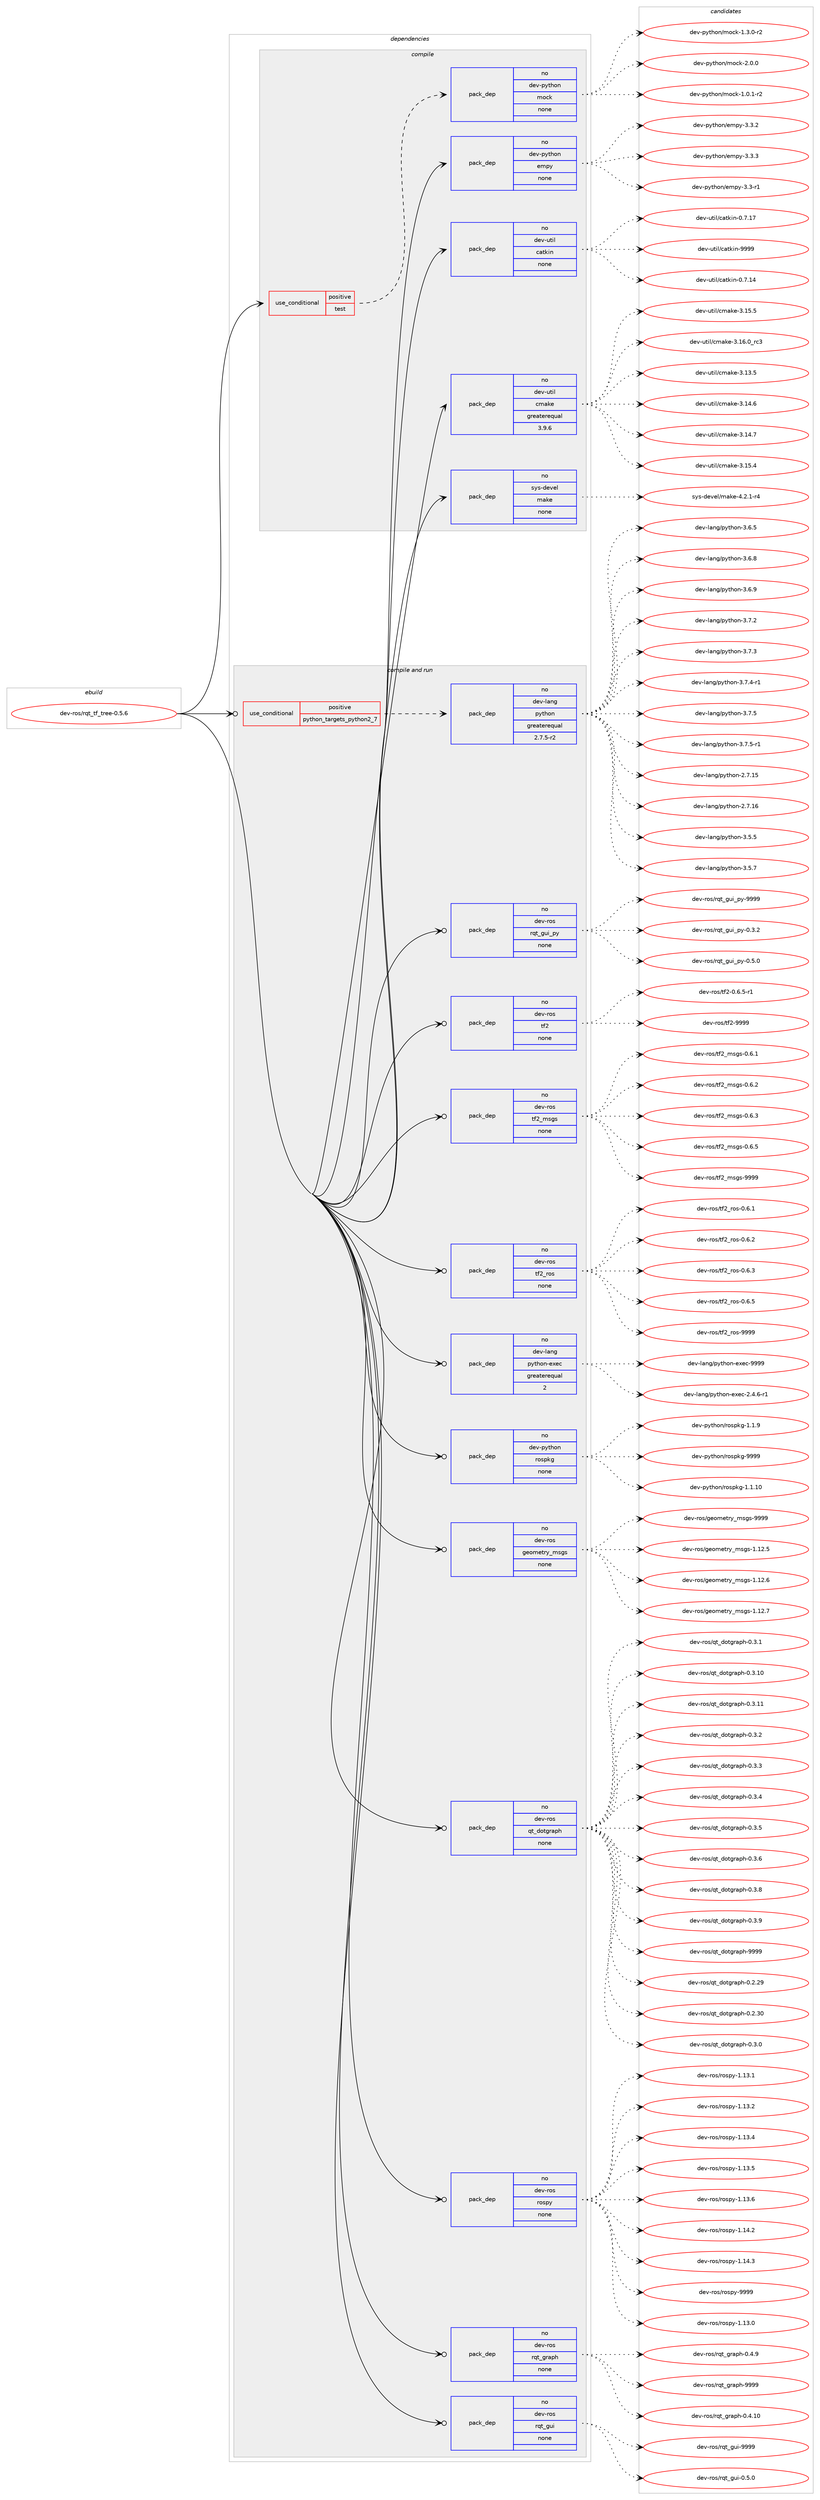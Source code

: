 digraph prolog {

# *************
# Graph options
# *************

newrank=true;
concentrate=true;
compound=true;
graph [rankdir=LR,fontname=Helvetica,fontsize=10,ranksep=1.5];#, ranksep=2.5, nodesep=0.2];
edge  [arrowhead=vee];
node  [fontname=Helvetica,fontsize=10];

# **********
# The ebuild
# **********

subgraph cluster_leftcol {
color=gray;
rank=same;
label=<<i>ebuild</i>>;
id [label="dev-ros/rqt_tf_tree-0.5.6", color=red, width=4, href="../dev-ros/rqt_tf_tree-0.5.6.svg"];
}

# ****************
# The dependencies
# ****************

subgraph cluster_midcol {
color=gray;
label=<<i>dependencies</i>>;
subgraph cluster_compile {
fillcolor="#eeeeee";
style=filled;
label=<<i>compile</i>>;
subgraph cond155335 {
dependency666391 [label=<<TABLE BORDER="0" CELLBORDER="1" CELLSPACING="0" CELLPADDING="4"><TR><TD ROWSPAN="3" CELLPADDING="10">use_conditional</TD></TR><TR><TD>positive</TD></TR><TR><TD>test</TD></TR></TABLE>>, shape=none, color=red];
subgraph pack499150 {
dependency666392 [label=<<TABLE BORDER="0" CELLBORDER="1" CELLSPACING="0" CELLPADDING="4" WIDTH="220"><TR><TD ROWSPAN="6" CELLPADDING="30">pack_dep</TD></TR><TR><TD WIDTH="110">no</TD></TR><TR><TD>dev-python</TD></TR><TR><TD>mock</TD></TR><TR><TD>none</TD></TR><TR><TD></TD></TR></TABLE>>, shape=none, color=blue];
}
dependency666391:e -> dependency666392:w [weight=20,style="dashed",arrowhead="vee"];
}
id:e -> dependency666391:w [weight=20,style="solid",arrowhead="vee"];
subgraph pack499151 {
dependency666393 [label=<<TABLE BORDER="0" CELLBORDER="1" CELLSPACING="0" CELLPADDING="4" WIDTH="220"><TR><TD ROWSPAN="6" CELLPADDING="30">pack_dep</TD></TR><TR><TD WIDTH="110">no</TD></TR><TR><TD>dev-python</TD></TR><TR><TD>empy</TD></TR><TR><TD>none</TD></TR><TR><TD></TD></TR></TABLE>>, shape=none, color=blue];
}
id:e -> dependency666393:w [weight=20,style="solid",arrowhead="vee"];
subgraph pack499152 {
dependency666394 [label=<<TABLE BORDER="0" CELLBORDER="1" CELLSPACING="0" CELLPADDING="4" WIDTH="220"><TR><TD ROWSPAN="6" CELLPADDING="30">pack_dep</TD></TR><TR><TD WIDTH="110">no</TD></TR><TR><TD>dev-util</TD></TR><TR><TD>catkin</TD></TR><TR><TD>none</TD></TR><TR><TD></TD></TR></TABLE>>, shape=none, color=blue];
}
id:e -> dependency666394:w [weight=20,style="solid",arrowhead="vee"];
subgraph pack499153 {
dependency666395 [label=<<TABLE BORDER="0" CELLBORDER="1" CELLSPACING="0" CELLPADDING="4" WIDTH="220"><TR><TD ROWSPAN="6" CELLPADDING="30">pack_dep</TD></TR><TR><TD WIDTH="110">no</TD></TR><TR><TD>dev-util</TD></TR><TR><TD>cmake</TD></TR><TR><TD>greaterequal</TD></TR><TR><TD>3.9.6</TD></TR></TABLE>>, shape=none, color=blue];
}
id:e -> dependency666395:w [weight=20,style="solid",arrowhead="vee"];
subgraph pack499154 {
dependency666396 [label=<<TABLE BORDER="0" CELLBORDER="1" CELLSPACING="0" CELLPADDING="4" WIDTH="220"><TR><TD ROWSPAN="6" CELLPADDING="30">pack_dep</TD></TR><TR><TD WIDTH="110">no</TD></TR><TR><TD>sys-devel</TD></TR><TR><TD>make</TD></TR><TR><TD>none</TD></TR><TR><TD></TD></TR></TABLE>>, shape=none, color=blue];
}
id:e -> dependency666396:w [weight=20,style="solid",arrowhead="vee"];
}
subgraph cluster_compileandrun {
fillcolor="#eeeeee";
style=filled;
label=<<i>compile and run</i>>;
subgraph cond155336 {
dependency666397 [label=<<TABLE BORDER="0" CELLBORDER="1" CELLSPACING="0" CELLPADDING="4"><TR><TD ROWSPAN="3" CELLPADDING="10">use_conditional</TD></TR><TR><TD>positive</TD></TR><TR><TD>python_targets_python2_7</TD></TR></TABLE>>, shape=none, color=red];
subgraph pack499155 {
dependency666398 [label=<<TABLE BORDER="0" CELLBORDER="1" CELLSPACING="0" CELLPADDING="4" WIDTH="220"><TR><TD ROWSPAN="6" CELLPADDING="30">pack_dep</TD></TR><TR><TD WIDTH="110">no</TD></TR><TR><TD>dev-lang</TD></TR><TR><TD>python</TD></TR><TR><TD>greaterequal</TD></TR><TR><TD>2.7.5-r2</TD></TR></TABLE>>, shape=none, color=blue];
}
dependency666397:e -> dependency666398:w [weight=20,style="dashed",arrowhead="vee"];
}
id:e -> dependency666397:w [weight=20,style="solid",arrowhead="odotvee"];
subgraph pack499156 {
dependency666399 [label=<<TABLE BORDER="0" CELLBORDER="1" CELLSPACING="0" CELLPADDING="4" WIDTH="220"><TR><TD ROWSPAN="6" CELLPADDING="30">pack_dep</TD></TR><TR><TD WIDTH="110">no</TD></TR><TR><TD>dev-lang</TD></TR><TR><TD>python-exec</TD></TR><TR><TD>greaterequal</TD></TR><TR><TD>2</TD></TR></TABLE>>, shape=none, color=blue];
}
id:e -> dependency666399:w [weight=20,style="solid",arrowhead="odotvee"];
subgraph pack499157 {
dependency666400 [label=<<TABLE BORDER="0" CELLBORDER="1" CELLSPACING="0" CELLPADDING="4" WIDTH="220"><TR><TD ROWSPAN="6" CELLPADDING="30">pack_dep</TD></TR><TR><TD WIDTH="110">no</TD></TR><TR><TD>dev-python</TD></TR><TR><TD>rospkg</TD></TR><TR><TD>none</TD></TR><TR><TD></TD></TR></TABLE>>, shape=none, color=blue];
}
id:e -> dependency666400:w [weight=20,style="solid",arrowhead="odotvee"];
subgraph pack499158 {
dependency666401 [label=<<TABLE BORDER="0" CELLBORDER="1" CELLSPACING="0" CELLPADDING="4" WIDTH="220"><TR><TD ROWSPAN="6" CELLPADDING="30">pack_dep</TD></TR><TR><TD WIDTH="110">no</TD></TR><TR><TD>dev-ros</TD></TR><TR><TD>geometry_msgs</TD></TR><TR><TD>none</TD></TR><TR><TD></TD></TR></TABLE>>, shape=none, color=blue];
}
id:e -> dependency666401:w [weight=20,style="solid",arrowhead="odotvee"];
subgraph pack499159 {
dependency666402 [label=<<TABLE BORDER="0" CELLBORDER="1" CELLSPACING="0" CELLPADDING="4" WIDTH="220"><TR><TD ROWSPAN="6" CELLPADDING="30">pack_dep</TD></TR><TR><TD WIDTH="110">no</TD></TR><TR><TD>dev-ros</TD></TR><TR><TD>qt_dotgraph</TD></TR><TR><TD>none</TD></TR><TR><TD></TD></TR></TABLE>>, shape=none, color=blue];
}
id:e -> dependency666402:w [weight=20,style="solid",arrowhead="odotvee"];
subgraph pack499160 {
dependency666403 [label=<<TABLE BORDER="0" CELLBORDER="1" CELLSPACING="0" CELLPADDING="4" WIDTH="220"><TR><TD ROWSPAN="6" CELLPADDING="30">pack_dep</TD></TR><TR><TD WIDTH="110">no</TD></TR><TR><TD>dev-ros</TD></TR><TR><TD>rospy</TD></TR><TR><TD>none</TD></TR><TR><TD></TD></TR></TABLE>>, shape=none, color=blue];
}
id:e -> dependency666403:w [weight=20,style="solid",arrowhead="odotvee"];
subgraph pack499161 {
dependency666404 [label=<<TABLE BORDER="0" CELLBORDER="1" CELLSPACING="0" CELLPADDING="4" WIDTH="220"><TR><TD ROWSPAN="6" CELLPADDING="30">pack_dep</TD></TR><TR><TD WIDTH="110">no</TD></TR><TR><TD>dev-ros</TD></TR><TR><TD>rqt_graph</TD></TR><TR><TD>none</TD></TR><TR><TD></TD></TR></TABLE>>, shape=none, color=blue];
}
id:e -> dependency666404:w [weight=20,style="solid",arrowhead="odotvee"];
subgraph pack499162 {
dependency666405 [label=<<TABLE BORDER="0" CELLBORDER="1" CELLSPACING="0" CELLPADDING="4" WIDTH="220"><TR><TD ROWSPAN="6" CELLPADDING="30">pack_dep</TD></TR><TR><TD WIDTH="110">no</TD></TR><TR><TD>dev-ros</TD></TR><TR><TD>rqt_gui</TD></TR><TR><TD>none</TD></TR><TR><TD></TD></TR></TABLE>>, shape=none, color=blue];
}
id:e -> dependency666405:w [weight=20,style="solid",arrowhead="odotvee"];
subgraph pack499163 {
dependency666406 [label=<<TABLE BORDER="0" CELLBORDER="1" CELLSPACING="0" CELLPADDING="4" WIDTH="220"><TR><TD ROWSPAN="6" CELLPADDING="30">pack_dep</TD></TR><TR><TD WIDTH="110">no</TD></TR><TR><TD>dev-ros</TD></TR><TR><TD>rqt_gui_py</TD></TR><TR><TD>none</TD></TR><TR><TD></TD></TR></TABLE>>, shape=none, color=blue];
}
id:e -> dependency666406:w [weight=20,style="solid",arrowhead="odotvee"];
subgraph pack499164 {
dependency666407 [label=<<TABLE BORDER="0" CELLBORDER="1" CELLSPACING="0" CELLPADDING="4" WIDTH="220"><TR><TD ROWSPAN="6" CELLPADDING="30">pack_dep</TD></TR><TR><TD WIDTH="110">no</TD></TR><TR><TD>dev-ros</TD></TR><TR><TD>tf2</TD></TR><TR><TD>none</TD></TR><TR><TD></TD></TR></TABLE>>, shape=none, color=blue];
}
id:e -> dependency666407:w [weight=20,style="solid",arrowhead="odotvee"];
subgraph pack499165 {
dependency666408 [label=<<TABLE BORDER="0" CELLBORDER="1" CELLSPACING="0" CELLPADDING="4" WIDTH="220"><TR><TD ROWSPAN="6" CELLPADDING="30">pack_dep</TD></TR><TR><TD WIDTH="110">no</TD></TR><TR><TD>dev-ros</TD></TR><TR><TD>tf2_msgs</TD></TR><TR><TD>none</TD></TR><TR><TD></TD></TR></TABLE>>, shape=none, color=blue];
}
id:e -> dependency666408:w [weight=20,style="solid",arrowhead="odotvee"];
subgraph pack499166 {
dependency666409 [label=<<TABLE BORDER="0" CELLBORDER="1" CELLSPACING="0" CELLPADDING="4" WIDTH="220"><TR><TD ROWSPAN="6" CELLPADDING="30">pack_dep</TD></TR><TR><TD WIDTH="110">no</TD></TR><TR><TD>dev-ros</TD></TR><TR><TD>tf2_ros</TD></TR><TR><TD>none</TD></TR><TR><TD></TD></TR></TABLE>>, shape=none, color=blue];
}
id:e -> dependency666409:w [weight=20,style="solid",arrowhead="odotvee"];
}
subgraph cluster_run {
fillcolor="#eeeeee";
style=filled;
label=<<i>run</i>>;
}
}

# **************
# The candidates
# **************

subgraph cluster_choices {
rank=same;
color=gray;
label=<<i>candidates</i>>;

subgraph choice499150 {
color=black;
nodesep=1;
choice1001011184511212111610411111047109111991074549464846494511450 [label="dev-python/mock-1.0.1-r2", color=red, width=4,href="../dev-python/mock-1.0.1-r2.svg"];
choice1001011184511212111610411111047109111991074549465146484511450 [label="dev-python/mock-1.3.0-r2", color=red, width=4,href="../dev-python/mock-1.3.0-r2.svg"];
choice100101118451121211161041111104710911199107455046484648 [label="dev-python/mock-2.0.0", color=red, width=4,href="../dev-python/mock-2.0.0.svg"];
dependency666392:e -> choice1001011184511212111610411111047109111991074549464846494511450:w [style=dotted,weight="100"];
dependency666392:e -> choice1001011184511212111610411111047109111991074549465146484511450:w [style=dotted,weight="100"];
dependency666392:e -> choice100101118451121211161041111104710911199107455046484648:w [style=dotted,weight="100"];
}
subgraph choice499151 {
color=black;
nodesep=1;
choice1001011184511212111610411111047101109112121455146514511449 [label="dev-python/empy-3.3-r1", color=red, width=4,href="../dev-python/empy-3.3-r1.svg"];
choice1001011184511212111610411111047101109112121455146514650 [label="dev-python/empy-3.3.2", color=red, width=4,href="../dev-python/empy-3.3.2.svg"];
choice1001011184511212111610411111047101109112121455146514651 [label="dev-python/empy-3.3.3", color=red, width=4,href="../dev-python/empy-3.3.3.svg"];
dependency666393:e -> choice1001011184511212111610411111047101109112121455146514511449:w [style=dotted,weight="100"];
dependency666393:e -> choice1001011184511212111610411111047101109112121455146514650:w [style=dotted,weight="100"];
dependency666393:e -> choice1001011184511212111610411111047101109112121455146514651:w [style=dotted,weight="100"];
}
subgraph choice499152 {
color=black;
nodesep=1;
choice1001011184511711610510847999711610710511045484655464952 [label="dev-util/catkin-0.7.14", color=red, width=4,href="../dev-util/catkin-0.7.14.svg"];
choice1001011184511711610510847999711610710511045484655464955 [label="dev-util/catkin-0.7.17", color=red, width=4,href="../dev-util/catkin-0.7.17.svg"];
choice100101118451171161051084799971161071051104557575757 [label="dev-util/catkin-9999", color=red, width=4,href="../dev-util/catkin-9999.svg"];
dependency666394:e -> choice1001011184511711610510847999711610710511045484655464952:w [style=dotted,weight="100"];
dependency666394:e -> choice1001011184511711610510847999711610710511045484655464955:w [style=dotted,weight="100"];
dependency666394:e -> choice100101118451171161051084799971161071051104557575757:w [style=dotted,weight="100"];
}
subgraph choice499153 {
color=black;
nodesep=1;
choice1001011184511711610510847991099710710145514649514653 [label="dev-util/cmake-3.13.5", color=red, width=4,href="../dev-util/cmake-3.13.5.svg"];
choice1001011184511711610510847991099710710145514649524654 [label="dev-util/cmake-3.14.6", color=red, width=4,href="../dev-util/cmake-3.14.6.svg"];
choice1001011184511711610510847991099710710145514649524655 [label="dev-util/cmake-3.14.7", color=red, width=4,href="../dev-util/cmake-3.14.7.svg"];
choice1001011184511711610510847991099710710145514649534652 [label="dev-util/cmake-3.15.4", color=red, width=4,href="../dev-util/cmake-3.15.4.svg"];
choice1001011184511711610510847991099710710145514649534653 [label="dev-util/cmake-3.15.5", color=red, width=4,href="../dev-util/cmake-3.15.5.svg"];
choice1001011184511711610510847991099710710145514649544648951149951 [label="dev-util/cmake-3.16.0_rc3", color=red, width=4,href="../dev-util/cmake-3.16.0_rc3.svg"];
dependency666395:e -> choice1001011184511711610510847991099710710145514649514653:w [style=dotted,weight="100"];
dependency666395:e -> choice1001011184511711610510847991099710710145514649524654:w [style=dotted,weight="100"];
dependency666395:e -> choice1001011184511711610510847991099710710145514649524655:w [style=dotted,weight="100"];
dependency666395:e -> choice1001011184511711610510847991099710710145514649534652:w [style=dotted,weight="100"];
dependency666395:e -> choice1001011184511711610510847991099710710145514649534653:w [style=dotted,weight="100"];
dependency666395:e -> choice1001011184511711610510847991099710710145514649544648951149951:w [style=dotted,weight="100"];
}
subgraph choice499154 {
color=black;
nodesep=1;
choice1151211154510010111810110847109971071014552465046494511452 [label="sys-devel/make-4.2.1-r4", color=red, width=4,href="../sys-devel/make-4.2.1-r4.svg"];
dependency666396:e -> choice1151211154510010111810110847109971071014552465046494511452:w [style=dotted,weight="100"];
}
subgraph choice499155 {
color=black;
nodesep=1;
choice10010111845108971101034711212111610411111045504655464953 [label="dev-lang/python-2.7.15", color=red, width=4,href="../dev-lang/python-2.7.15.svg"];
choice10010111845108971101034711212111610411111045504655464954 [label="dev-lang/python-2.7.16", color=red, width=4,href="../dev-lang/python-2.7.16.svg"];
choice100101118451089711010347112121116104111110455146534653 [label="dev-lang/python-3.5.5", color=red, width=4,href="../dev-lang/python-3.5.5.svg"];
choice100101118451089711010347112121116104111110455146534655 [label="dev-lang/python-3.5.7", color=red, width=4,href="../dev-lang/python-3.5.7.svg"];
choice100101118451089711010347112121116104111110455146544653 [label="dev-lang/python-3.6.5", color=red, width=4,href="../dev-lang/python-3.6.5.svg"];
choice100101118451089711010347112121116104111110455146544656 [label="dev-lang/python-3.6.8", color=red, width=4,href="../dev-lang/python-3.6.8.svg"];
choice100101118451089711010347112121116104111110455146544657 [label="dev-lang/python-3.6.9", color=red, width=4,href="../dev-lang/python-3.6.9.svg"];
choice100101118451089711010347112121116104111110455146554650 [label="dev-lang/python-3.7.2", color=red, width=4,href="../dev-lang/python-3.7.2.svg"];
choice100101118451089711010347112121116104111110455146554651 [label="dev-lang/python-3.7.3", color=red, width=4,href="../dev-lang/python-3.7.3.svg"];
choice1001011184510897110103471121211161041111104551465546524511449 [label="dev-lang/python-3.7.4-r1", color=red, width=4,href="../dev-lang/python-3.7.4-r1.svg"];
choice100101118451089711010347112121116104111110455146554653 [label="dev-lang/python-3.7.5", color=red, width=4,href="../dev-lang/python-3.7.5.svg"];
choice1001011184510897110103471121211161041111104551465546534511449 [label="dev-lang/python-3.7.5-r1", color=red, width=4,href="../dev-lang/python-3.7.5-r1.svg"];
dependency666398:e -> choice10010111845108971101034711212111610411111045504655464953:w [style=dotted,weight="100"];
dependency666398:e -> choice10010111845108971101034711212111610411111045504655464954:w [style=dotted,weight="100"];
dependency666398:e -> choice100101118451089711010347112121116104111110455146534653:w [style=dotted,weight="100"];
dependency666398:e -> choice100101118451089711010347112121116104111110455146534655:w [style=dotted,weight="100"];
dependency666398:e -> choice100101118451089711010347112121116104111110455146544653:w [style=dotted,weight="100"];
dependency666398:e -> choice100101118451089711010347112121116104111110455146544656:w [style=dotted,weight="100"];
dependency666398:e -> choice100101118451089711010347112121116104111110455146544657:w [style=dotted,weight="100"];
dependency666398:e -> choice100101118451089711010347112121116104111110455146554650:w [style=dotted,weight="100"];
dependency666398:e -> choice100101118451089711010347112121116104111110455146554651:w [style=dotted,weight="100"];
dependency666398:e -> choice1001011184510897110103471121211161041111104551465546524511449:w [style=dotted,weight="100"];
dependency666398:e -> choice100101118451089711010347112121116104111110455146554653:w [style=dotted,weight="100"];
dependency666398:e -> choice1001011184510897110103471121211161041111104551465546534511449:w [style=dotted,weight="100"];
}
subgraph choice499156 {
color=black;
nodesep=1;
choice10010111845108971101034711212111610411111045101120101994550465246544511449 [label="dev-lang/python-exec-2.4.6-r1", color=red, width=4,href="../dev-lang/python-exec-2.4.6-r1.svg"];
choice10010111845108971101034711212111610411111045101120101994557575757 [label="dev-lang/python-exec-9999", color=red, width=4,href="../dev-lang/python-exec-9999.svg"];
dependency666399:e -> choice10010111845108971101034711212111610411111045101120101994550465246544511449:w [style=dotted,weight="100"];
dependency666399:e -> choice10010111845108971101034711212111610411111045101120101994557575757:w [style=dotted,weight="100"];
}
subgraph choice499157 {
color=black;
nodesep=1;
choice100101118451121211161041111104711411111511210710345494649464948 [label="dev-python/rospkg-1.1.10", color=red, width=4,href="../dev-python/rospkg-1.1.10.svg"];
choice1001011184511212111610411111047114111115112107103454946494657 [label="dev-python/rospkg-1.1.9", color=red, width=4,href="../dev-python/rospkg-1.1.9.svg"];
choice10010111845112121116104111110471141111151121071034557575757 [label="dev-python/rospkg-9999", color=red, width=4,href="../dev-python/rospkg-9999.svg"];
dependency666400:e -> choice100101118451121211161041111104711411111511210710345494649464948:w [style=dotted,weight="100"];
dependency666400:e -> choice1001011184511212111610411111047114111115112107103454946494657:w [style=dotted,weight="100"];
dependency666400:e -> choice10010111845112121116104111110471141111151121071034557575757:w [style=dotted,weight="100"];
}
subgraph choice499158 {
color=black;
nodesep=1;
choice10010111845114111115471031011111091011161141219510911510311545494649504653 [label="dev-ros/geometry_msgs-1.12.5", color=red, width=4,href="../dev-ros/geometry_msgs-1.12.5.svg"];
choice10010111845114111115471031011111091011161141219510911510311545494649504654 [label="dev-ros/geometry_msgs-1.12.6", color=red, width=4,href="../dev-ros/geometry_msgs-1.12.6.svg"];
choice10010111845114111115471031011111091011161141219510911510311545494649504655 [label="dev-ros/geometry_msgs-1.12.7", color=red, width=4,href="../dev-ros/geometry_msgs-1.12.7.svg"];
choice1001011184511411111547103101111109101116114121951091151031154557575757 [label="dev-ros/geometry_msgs-9999", color=red, width=4,href="../dev-ros/geometry_msgs-9999.svg"];
dependency666401:e -> choice10010111845114111115471031011111091011161141219510911510311545494649504653:w [style=dotted,weight="100"];
dependency666401:e -> choice10010111845114111115471031011111091011161141219510911510311545494649504654:w [style=dotted,weight="100"];
dependency666401:e -> choice10010111845114111115471031011111091011161141219510911510311545494649504655:w [style=dotted,weight="100"];
dependency666401:e -> choice1001011184511411111547103101111109101116114121951091151031154557575757:w [style=dotted,weight="100"];
}
subgraph choice499159 {
color=black;
nodesep=1;
choice1001011184511411111547113116951001111161031149711210445484650465057 [label="dev-ros/qt_dotgraph-0.2.29", color=red, width=4,href="../dev-ros/qt_dotgraph-0.2.29.svg"];
choice1001011184511411111547113116951001111161031149711210445484650465148 [label="dev-ros/qt_dotgraph-0.2.30", color=red, width=4,href="../dev-ros/qt_dotgraph-0.2.30.svg"];
choice10010111845114111115471131169510011111610311497112104454846514648 [label="dev-ros/qt_dotgraph-0.3.0", color=red, width=4,href="../dev-ros/qt_dotgraph-0.3.0.svg"];
choice10010111845114111115471131169510011111610311497112104454846514649 [label="dev-ros/qt_dotgraph-0.3.1", color=red, width=4,href="../dev-ros/qt_dotgraph-0.3.1.svg"];
choice1001011184511411111547113116951001111161031149711210445484651464948 [label="dev-ros/qt_dotgraph-0.3.10", color=red, width=4,href="../dev-ros/qt_dotgraph-0.3.10.svg"];
choice1001011184511411111547113116951001111161031149711210445484651464949 [label="dev-ros/qt_dotgraph-0.3.11", color=red, width=4,href="../dev-ros/qt_dotgraph-0.3.11.svg"];
choice10010111845114111115471131169510011111610311497112104454846514650 [label="dev-ros/qt_dotgraph-0.3.2", color=red, width=4,href="../dev-ros/qt_dotgraph-0.3.2.svg"];
choice10010111845114111115471131169510011111610311497112104454846514651 [label="dev-ros/qt_dotgraph-0.3.3", color=red, width=4,href="../dev-ros/qt_dotgraph-0.3.3.svg"];
choice10010111845114111115471131169510011111610311497112104454846514652 [label="dev-ros/qt_dotgraph-0.3.4", color=red, width=4,href="../dev-ros/qt_dotgraph-0.3.4.svg"];
choice10010111845114111115471131169510011111610311497112104454846514653 [label="dev-ros/qt_dotgraph-0.3.5", color=red, width=4,href="../dev-ros/qt_dotgraph-0.3.5.svg"];
choice10010111845114111115471131169510011111610311497112104454846514654 [label="dev-ros/qt_dotgraph-0.3.6", color=red, width=4,href="../dev-ros/qt_dotgraph-0.3.6.svg"];
choice10010111845114111115471131169510011111610311497112104454846514656 [label="dev-ros/qt_dotgraph-0.3.8", color=red, width=4,href="../dev-ros/qt_dotgraph-0.3.8.svg"];
choice10010111845114111115471131169510011111610311497112104454846514657 [label="dev-ros/qt_dotgraph-0.3.9", color=red, width=4,href="../dev-ros/qt_dotgraph-0.3.9.svg"];
choice100101118451141111154711311695100111116103114971121044557575757 [label="dev-ros/qt_dotgraph-9999", color=red, width=4,href="../dev-ros/qt_dotgraph-9999.svg"];
dependency666402:e -> choice1001011184511411111547113116951001111161031149711210445484650465057:w [style=dotted,weight="100"];
dependency666402:e -> choice1001011184511411111547113116951001111161031149711210445484650465148:w [style=dotted,weight="100"];
dependency666402:e -> choice10010111845114111115471131169510011111610311497112104454846514648:w [style=dotted,weight="100"];
dependency666402:e -> choice10010111845114111115471131169510011111610311497112104454846514649:w [style=dotted,weight="100"];
dependency666402:e -> choice1001011184511411111547113116951001111161031149711210445484651464948:w [style=dotted,weight="100"];
dependency666402:e -> choice1001011184511411111547113116951001111161031149711210445484651464949:w [style=dotted,weight="100"];
dependency666402:e -> choice10010111845114111115471131169510011111610311497112104454846514650:w [style=dotted,weight="100"];
dependency666402:e -> choice10010111845114111115471131169510011111610311497112104454846514651:w [style=dotted,weight="100"];
dependency666402:e -> choice10010111845114111115471131169510011111610311497112104454846514652:w [style=dotted,weight="100"];
dependency666402:e -> choice10010111845114111115471131169510011111610311497112104454846514653:w [style=dotted,weight="100"];
dependency666402:e -> choice10010111845114111115471131169510011111610311497112104454846514654:w [style=dotted,weight="100"];
dependency666402:e -> choice10010111845114111115471131169510011111610311497112104454846514656:w [style=dotted,weight="100"];
dependency666402:e -> choice10010111845114111115471131169510011111610311497112104454846514657:w [style=dotted,weight="100"];
dependency666402:e -> choice100101118451141111154711311695100111116103114971121044557575757:w [style=dotted,weight="100"];
}
subgraph choice499160 {
color=black;
nodesep=1;
choice100101118451141111154711411111511212145494649514648 [label="dev-ros/rospy-1.13.0", color=red, width=4,href="../dev-ros/rospy-1.13.0.svg"];
choice100101118451141111154711411111511212145494649514649 [label="dev-ros/rospy-1.13.1", color=red, width=4,href="../dev-ros/rospy-1.13.1.svg"];
choice100101118451141111154711411111511212145494649514650 [label="dev-ros/rospy-1.13.2", color=red, width=4,href="../dev-ros/rospy-1.13.2.svg"];
choice100101118451141111154711411111511212145494649514652 [label="dev-ros/rospy-1.13.4", color=red, width=4,href="../dev-ros/rospy-1.13.4.svg"];
choice100101118451141111154711411111511212145494649514653 [label="dev-ros/rospy-1.13.5", color=red, width=4,href="../dev-ros/rospy-1.13.5.svg"];
choice100101118451141111154711411111511212145494649514654 [label="dev-ros/rospy-1.13.6", color=red, width=4,href="../dev-ros/rospy-1.13.6.svg"];
choice100101118451141111154711411111511212145494649524650 [label="dev-ros/rospy-1.14.2", color=red, width=4,href="../dev-ros/rospy-1.14.2.svg"];
choice100101118451141111154711411111511212145494649524651 [label="dev-ros/rospy-1.14.3", color=red, width=4,href="../dev-ros/rospy-1.14.3.svg"];
choice10010111845114111115471141111151121214557575757 [label="dev-ros/rospy-9999", color=red, width=4,href="../dev-ros/rospy-9999.svg"];
dependency666403:e -> choice100101118451141111154711411111511212145494649514648:w [style=dotted,weight="100"];
dependency666403:e -> choice100101118451141111154711411111511212145494649514649:w [style=dotted,weight="100"];
dependency666403:e -> choice100101118451141111154711411111511212145494649514650:w [style=dotted,weight="100"];
dependency666403:e -> choice100101118451141111154711411111511212145494649514652:w [style=dotted,weight="100"];
dependency666403:e -> choice100101118451141111154711411111511212145494649514653:w [style=dotted,weight="100"];
dependency666403:e -> choice100101118451141111154711411111511212145494649514654:w [style=dotted,weight="100"];
dependency666403:e -> choice100101118451141111154711411111511212145494649524650:w [style=dotted,weight="100"];
dependency666403:e -> choice100101118451141111154711411111511212145494649524651:w [style=dotted,weight="100"];
dependency666403:e -> choice10010111845114111115471141111151121214557575757:w [style=dotted,weight="100"];
}
subgraph choice499161 {
color=black;
nodesep=1;
choice1001011184511411111547114113116951031149711210445484652464948 [label="dev-ros/rqt_graph-0.4.10", color=red, width=4,href="../dev-ros/rqt_graph-0.4.10.svg"];
choice10010111845114111115471141131169510311497112104454846524657 [label="dev-ros/rqt_graph-0.4.9", color=red, width=4,href="../dev-ros/rqt_graph-0.4.9.svg"];
choice100101118451141111154711411311695103114971121044557575757 [label="dev-ros/rqt_graph-9999", color=red, width=4,href="../dev-ros/rqt_graph-9999.svg"];
dependency666404:e -> choice1001011184511411111547114113116951031149711210445484652464948:w [style=dotted,weight="100"];
dependency666404:e -> choice10010111845114111115471141131169510311497112104454846524657:w [style=dotted,weight="100"];
dependency666404:e -> choice100101118451141111154711411311695103114971121044557575757:w [style=dotted,weight="100"];
}
subgraph choice499162 {
color=black;
nodesep=1;
choice100101118451141111154711411311695103117105454846534648 [label="dev-ros/rqt_gui-0.5.0", color=red, width=4,href="../dev-ros/rqt_gui-0.5.0.svg"];
choice1001011184511411111547114113116951031171054557575757 [label="dev-ros/rqt_gui-9999", color=red, width=4,href="../dev-ros/rqt_gui-9999.svg"];
dependency666405:e -> choice100101118451141111154711411311695103117105454846534648:w [style=dotted,weight="100"];
dependency666405:e -> choice1001011184511411111547114113116951031171054557575757:w [style=dotted,weight="100"];
}
subgraph choice499163 {
color=black;
nodesep=1;
choice10010111845114111115471141131169510311710595112121454846514650 [label="dev-ros/rqt_gui_py-0.3.2", color=red, width=4,href="../dev-ros/rqt_gui_py-0.3.2.svg"];
choice10010111845114111115471141131169510311710595112121454846534648 [label="dev-ros/rqt_gui_py-0.5.0", color=red, width=4,href="../dev-ros/rqt_gui_py-0.5.0.svg"];
choice100101118451141111154711411311695103117105951121214557575757 [label="dev-ros/rqt_gui_py-9999", color=red, width=4,href="../dev-ros/rqt_gui_py-9999.svg"];
dependency666406:e -> choice10010111845114111115471141131169510311710595112121454846514650:w [style=dotted,weight="100"];
dependency666406:e -> choice10010111845114111115471141131169510311710595112121454846534648:w [style=dotted,weight="100"];
dependency666406:e -> choice100101118451141111154711411311695103117105951121214557575757:w [style=dotted,weight="100"];
}
subgraph choice499164 {
color=black;
nodesep=1;
choice1001011184511411111547116102504548465446534511449 [label="dev-ros/tf2-0.6.5-r1", color=red, width=4,href="../dev-ros/tf2-0.6.5-r1.svg"];
choice1001011184511411111547116102504557575757 [label="dev-ros/tf2-9999", color=red, width=4,href="../dev-ros/tf2-9999.svg"];
dependency666407:e -> choice1001011184511411111547116102504548465446534511449:w [style=dotted,weight="100"];
dependency666407:e -> choice1001011184511411111547116102504557575757:w [style=dotted,weight="100"];
}
subgraph choice499165 {
color=black;
nodesep=1;
choice10010111845114111115471161025095109115103115454846544649 [label="dev-ros/tf2_msgs-0.6.1", color=red, width=4,href="../dev-ros/tf2_msgs-0.6.1.svg"];
choice10010111845114111115471161025095109115103115454846544650 [label="dev-ros/tf2_msgs-0.6.2", color=red, width=4,href="../dev-ros/tf2_msgs-0.6.2.svg"];
choice10010111845114111115471161025095109115103115454846544651 [label="dev-ros/tf2_msgs-0.6.3", color=red, width=4,href="../dev-ros/tf2_msgs-0.6.3.svg"];
choice10010111845114111115471161025095109115103115454846544653 [label="dev-ros/tf2_msgs-0.6.5", color=red, width=4,href="../dev-ros/tf2_msgs-0.6.5.svg"];
choice100101118451141111154711610250951091151031154557575757 [label="dev-ros/tf2_msgs-9999", color=red, width=4,href="../dev-ros/tf2_msgs-9999.svg"];
dependency666408:e -> choice10010111845114111115471161025095109115103115454846544649:w [style=dotted,weight="100"];
dependency666408:e -> choice10010111845114111115471161025095109115103115454846544650:w [style=dotted,weight="100"];
dependency666408:e -> choice10010111845114111115471161025095109115103115454846544651:w [style=dotted,weight="100"];
dependency666408:e -> choice10010111845114111115471161025095109115103115454846544653:w [style=dotted,weight="100"];
dependency666408:e -> choice100101118451141111154711610250951091151031154557575757:w [style=dotted,weight="100"];
}
subgraph choice499166 {
color=black;
nodesep=1;
choice10010111845114111115471161025095114111115454846544649 [label="dev-ros/tf2_ros-0.6.1", color=red, width=4,href="../dev-ros/tf2_ros-0.6.1.svg"];
choice10010111845114111115471161025095114111115454846544650 [label="dev-ros/tf2_ros-0.6.2", color=red, width=4,href="../dev-ros/tf2_ros-0.6.2.svg"];
choice10010111845114111115471161025095114111115454846544651 [label="dev-ros/tf2_ros-0.6.3", color=red, width=4,href="../dev-ros/tf2_ros-0.6.3.svg"];
choice10010111845114111115471161025095114111115454846544653 [label="dev-ros/tf2_ros-0.6.5", color=red, width=4,href="../dev-ros/tf2_ros-0.6.5.svg"];
choice100101118451141111154711610250951141111154557575757 [label="dev-ros/tf2_ros-9999", color=red, width=4,href="../dev-ros/tf2_ros-9999.svg"];
dependency666409:e -> choice10010111845114111115471161025095114111115454846544649:w [style=dotted,weight="100"];
dependency666409:e -> choice10010111845114111115471161025095114111115454846544650:w [style=dotted,weight="100"];
dependency666409:e -> choice10010111845114111115471161025095114111115454846544651:w [style=dotted,weight="100"];
dependency666409:e -> choice10010111845114111115471161025095114111115454846544653:w [style=dotted,weight="100"];
dependency666409:e -> choice100101118451141111154711610250951141111154557575757:w [style=dotted,weight="100"];
}
}

}
